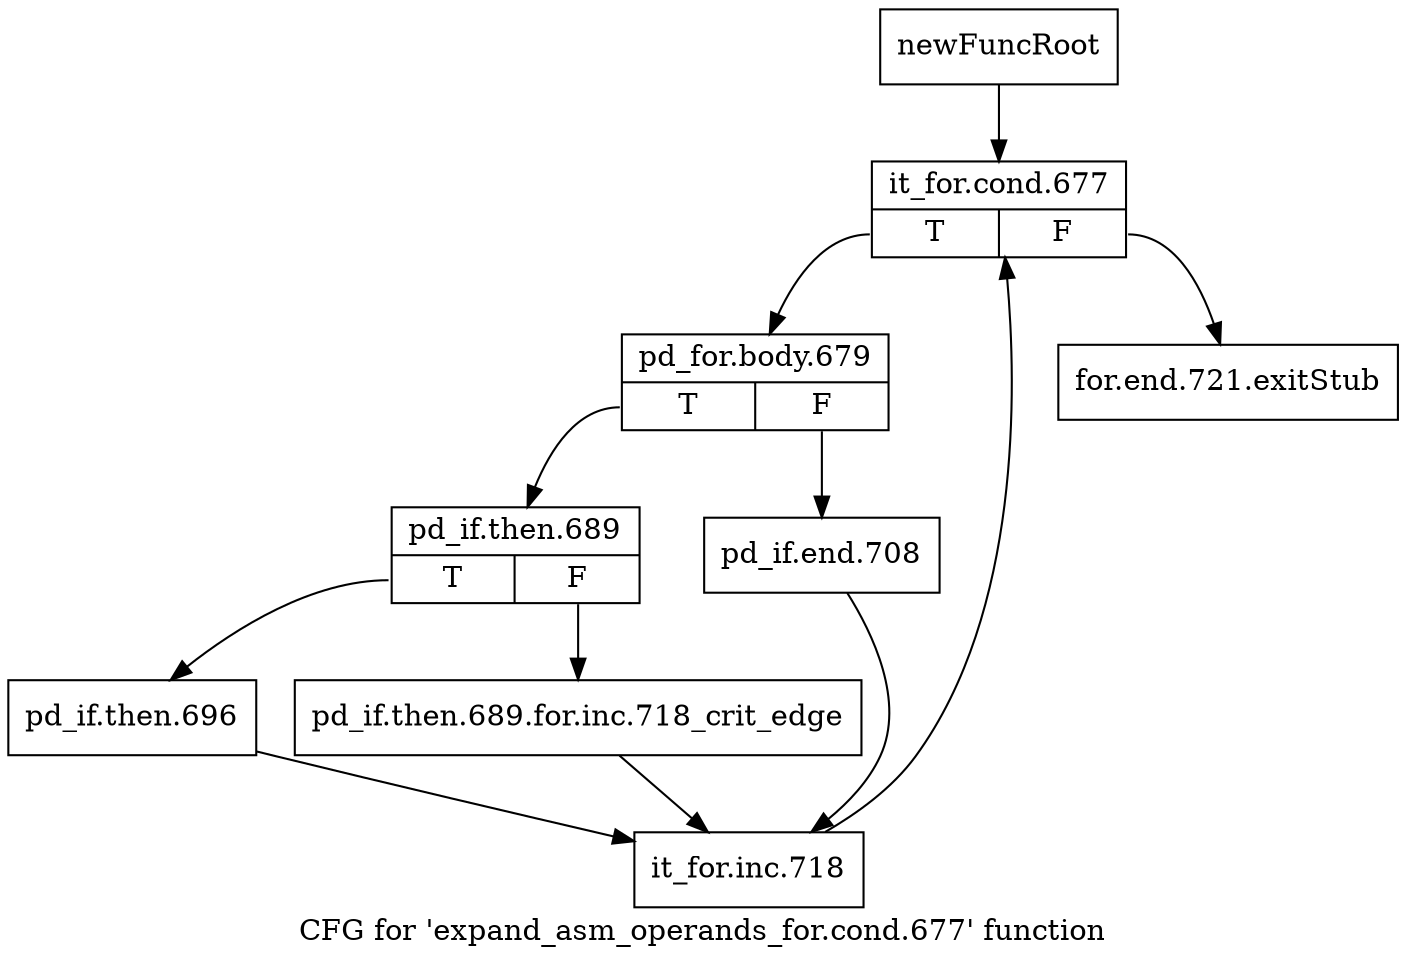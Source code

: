 digraph "CFG for 'expand_asm_operands_for.cond.677' function" {
	label="CFG for 'expand_asm_operands_for.cond.677' function";

	Node0xc3748d0 [shape=record,label="{newFuncRoot}"];
	Node0xc3748d0 -> Node0xc374970;
	Node0xc374920 [shape=record,label="{for.end.721.exitStub}"];
	Node0xc374970 [shape=record,label="{it_for.cond.677|{<s0>T|<s1>F}}"];
	Node0xc374970:s0 -> Node0xc3749c0;
	Node0xc374970:s1 -> Node0xc374920;
	Node0xc3749c0 [shape=record,label="{pd_for.body.679|{<s0>T|<s1>F}}"];
	Node0xc3749c0:s0 -> Node0xc374a60;
	Node0xc3749c0:s1 -> Node0xc374a10;
	Node0xc374a10 [shape=record,label="{pd_if.end.708}"];
	Node0xc374a10 -> Node0xc374b50;
	Node0xc374a60 [shape=record,label="{pd_if.then.689|{<s0>T|<s1>F}}"];
	Node0xc374a60:s0 -> Node0xc374b00;
	Node0xc374a60:s1 -> Node0xc374ab0;
	Node0xc374ab0 [shape=record,label="{pd_if.then.689.for.inc.718_crit_edge}"];
	Node0xc374ab0 -> Node0xc374b50;
	Node0xc374b00 [shape=record,label="{pd_if.then.696}"];
	Node0xc374b00 -> Node0xc374b50;
	Node0xc374b50 [shape=record,label="{it_for.inc.718}"];
	Node0xc374b50 -> Node0xc374970;
}
